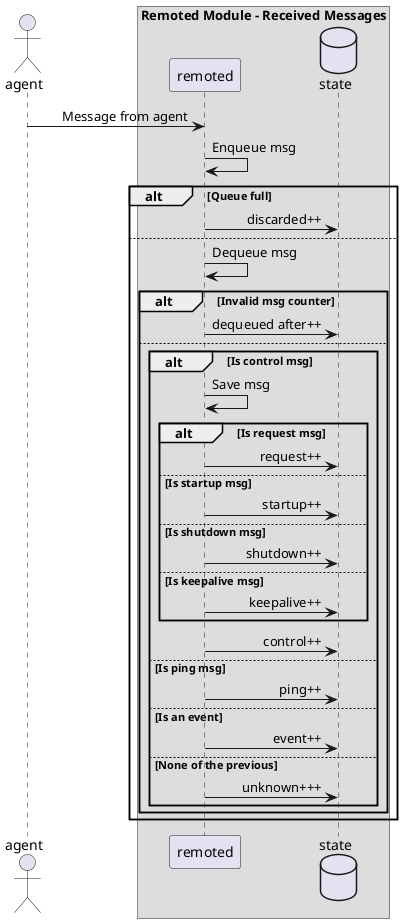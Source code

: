 ' Copyright (C) 2023-2024, RV Bionics Group SpA.
' Created by Securics, Inc. <info@rvbionics.com>.
' This program is free software; you can redistribute it and/or modify it under the terms of GPLv2

@startuml remoted-received

    actor agent
    box "Remoted Module - Received Messages"
    participant remoted
    database state
    end box
    skinparam sequenceMessageAlign right

    agent -> remoted : Message from agent
    remoted -> remoted : Enqueue msg

    alt Queue full
        remoted -> state: discarded++
    else
        remoted -> remoted : Dequeue msg
        alt Invalid msg counter
            remoted -> state: dequeued after++
        else
            alt Is control msg
                remoted -> remoted: Save msg
                alt Is request msg
                    remoted -> state: request++
                else Is startup msg
                    remoted -> state: startup++
                else Is shutdown msg
                    remoted -> state: shutdown++
                else Is keepalive msg
                    remoted -> state: keepalive++
                end
                remoted -> state: control++
            else Is ping msg
                remoted -> state: ping++
            else Is an event
                remoted -> state: event++
            else None of the previous
                remoted -> state: unknown+++
            end
        end
    end

@enduml
